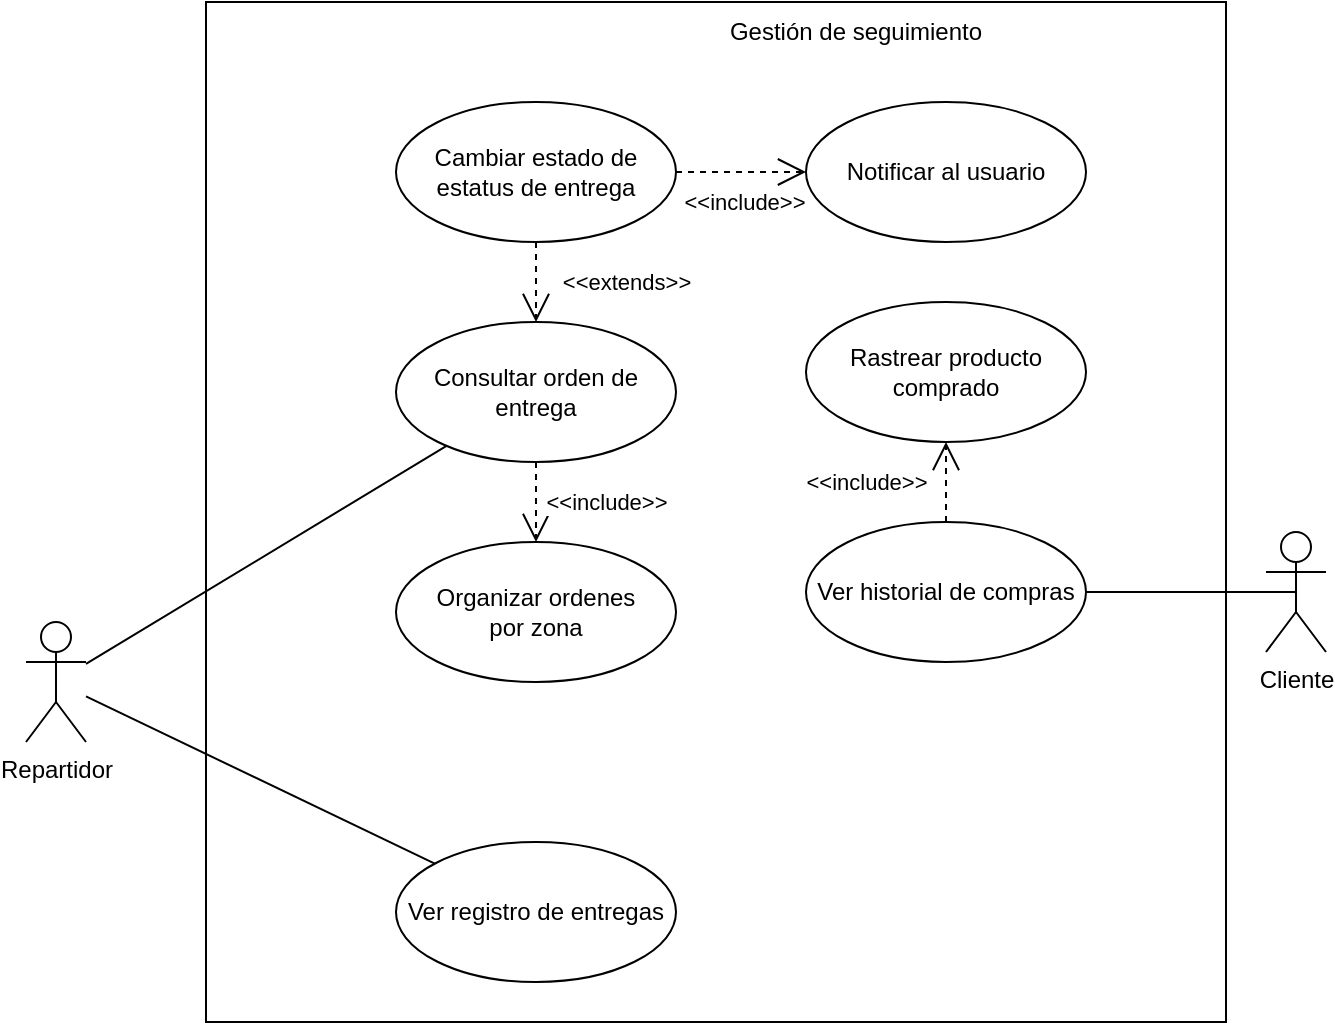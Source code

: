 <mxfile version="22.0.8" type="github">
  <diagram name="Page-1" id="b5b7bab2-c9e2-2cf4-8b2a-24fd1a2a6d21">
    <mxGraphModel dx="1434" dy="1951" grid="1" gridSize="10" guides="1" tooltips="1" connect="1" arrows="1" fold="1" page="1" pageScale="1" pageWidth="827" pageHeight="1169" background="none" math="0" shadow="0">
      <root>
        <mxCell id="0" />
        <mxCell id="1" parent="0" />
        <mxCell id="yHE04J4UbPPIJ_8c9aWm-1" value="" style="whiteSpace=wrap;html=1;aspect=fixed;" vertex="1" parent="1">
          <mxGeometry x="190" y="-20" width="510" height="510" as="geometry" />
        </mxCell>
        <mxCell id="yHE04J4UbPPIJ_8c9aWm-2" value="Repartidor" style="shape=umlActor;verticalLabelPosition=bottom;verticalAlign=top;html=1;outlineConnect=0;" vertex="1" parent="1">
          <mxGeometry x="100" y="290" width="30" height="60" as="geometry" />
        </mxCell>
        <mxCell id="yHE04J4UbPPIJ_8c9aWm-4" value="Consultar orden de entrega" style="ellipse;whiteSpace=wrap;html=1;" vertex="1" parent="1">
          <mxGeometry x="285" y="140" width="140" height="70" as="geometry" />
        </mxCell>
        <mxCell id="yHE04J4UbPPIJ_8c9aWm-5" value="Gestión de seguimiento" style="text;html=1;strokeColor=none;fillColor=none;align=center;verticalAlign=middle;whiteSpace=wrap;rounded=0;" vertex="1" parent="1">
          <mxGeometry x="440" y="-20" width="150" height="30" as="geometry" />
        </mxCell>
        <mxCell id="yHE04J4UbPPIJ_8c9aWm-6" value="Cambiar estado de estatus de entrega" style="ellipse;whiteSpace=wrap;html=1;" vertex="1" parent="1">
          <mxGeometry x="285" y="30" width="140" height="70" as="geometry" />
        </mxCell>
        <mxCell id="yHE04J4UbPPIJ_8c9aWm-7" value="Organizar ordenes&lt;br&gt;por zona" style="ellipse;whiteSpace=wrap;html=1;" vertex="1" parent="1">
          <mxGeometry x="285" y="250" width="140" height="70" as="geometry" />
        </mxCell>
        <mxCell id="yHE04J4UbPPIJ_8c9aWm-8" value="" style="endArrow=none;html=1;rounded=0;" edge="1" parent="1" source="yHE04J4UbPPIJ_8c9aWm-4" target="yHE04J4UbPPIJ_8c9aWm-2">
          <mxGeometry width="50" height="50" relative="1" as="geometry">
            <mxPoint x="30" y="370" as="sourcePoint" />
            <mxPoint x="80" y="320" as="targetPoint" />
          </mxGeometry>
        </mxCell>
        <mxCell id="yHE04J4UbPPIJ_8c9aWm-9" value="Ver registro de entregas" style="ellipse;whiteSpace=wrap;html=1;" vertex="1" parent="1">
          <mxGeometry x="285" y="400" width="140" height="70" as="geometry" />
        </mxCell>
        <mxCell id="yHE04J4UbPPIJ_8c9aWm-10" value="" style="endArrow=none;html=1;rounded=0;" edge="1" parent="1" source="yHE04J4UbPPIJ_8c9aWm-9" target="yHE04J4UbPPIJ_8c9aWm-2">
          <mxGeometry width="50" height="50" relative="1" as="geometry">
            <mxPoint x="60" y="440" as="sourcePoint" />
            <mxPoint x="110" y="390" as="targetPoint" />
          </mxGeometry>
        </mxCell>
        <mxCell id="yHE04J4UbPPIJ_8c9aWm-11" value="&amp;lt;&amp;lt;include&amp;gt;&amp;gt;" style="endArrow=open;endSize=12;dashed=1;html=1;rounded=0;" edge="1" parent="1" source="yHE04J4UbPPIJ_8c9aWm-4" target="yHE04J4UbPPIJ_8c9aWm-7">
          <mxGeometry y="35" width="160" relative="1" as="geometry">
            <mxPoint x="110" y="480" as="sourcePoint" />
            <mxPoint x="50" y="230" as="targetPoint" />
            <mxPoint as="offset" />
          </mxGeometry>
        </mxCell>
        <mxCell id="yHE04J4UbPPIJ_8c9aWm-13" value="&amp;lt;&amp;lt;extends&amp;gt;&amp;gt;" style="endArrow=open;endSize=12;dashed=1;html=1;rounded=0;" edge="1" parent="1" source="yHE04J4UbPPIJ_8c9aWm-6" target="yHE04J4UbPPIJ_8c9aWm-4">
          <mxGeometry y="45" width="160" relative="1" as="geometry">
            <mxPoint x="430" y="120" as="sourcePoint" />
            <mxPoint x="590" y="120" as="targetPoint" />
            <mxPoint as="offset" />
          </mxGeometry>
        </mxCell>
        <mxCell id="yHE04J4UbPPIJ_8c9aWm-14" value="Notificar al usuario" style="ellipse;whiteSpace=wrap;html=1;" vertex="1" parent="1">
          <mxGeometry x="490" y="30" width="140" height="70" as="geometry" />
        </mxCell>
        <mxCell id="yHE04J4UbPPIJ_8c9aWm-15" value="&amp;lt;&amp;lt;include&amp;gt;&amp;gt;" style="endArrow=open;endSize=12;dashed=1;html=1;rounded=0;" edge="1" parent="1" source="yHE04J4UbPPIJ_8c9aWm-6" target="yHE04J4UbPPIJ_8c9aWm-14">
          <mxGeometry x="0.043" y="-15" width="160" relative="1" as="geometry">
            <mxPoint x="930" y="140" as="sourcePoint" />
            <mxPoint x="770" y="250" as="targetPoint" />
            <mxPoint as="offset" />
          </mxGeometry>
        </mxCell>
        <mxCell id="yHE04J4UbPPIJ_8c9aWm-16" value="Cliente" style="shape=umlActor;verticalLabelPosition=bottom;verticalAlign=top;html=1;" vertex="1" parent="1">
          <mxGeometry x="720" y="245" width="30" height="60" as="geometry" />
        </mxCell>
        <mxCell id="yHE04J4UbPPIJ_8c9aWm-21" value="Rastrear producto comprado" style="ellipse;whiteSpace=wrap;html=1;" vertex="1" parent="1">
          <mxGeometry x="490" y="130" width="140" height="70" as="geometry" />
        </mxCell>
        <mxCell id="yHE04J4UbPPIJ_8c9aWm-23" value="Ver historial de compras" style="ellipse;whiteSpace=wrap;html=1;" vertex="1" parent="1">
          <mxGeometry x="490" y="240" width="140" height="70" as="geometry" />
        </mxCell>
        <mxCell id="yHE04J4UbPPIJ_8c9aWm-24" value="&amp;lt;&amp;lt;include&amp;gt;&amp;gt;" style="endArrow=open;endSize=12;dashed=1;html=1;rounded=0;" edge="1" parent="1" source="yHE04J4UbPPIJ_8c9aWm-23" target="yHE04J4UbPPIJ_8c9aWm-21">
          <mxGeometry y="40" width="160" relative="1" as="geometry">
            <mxPoint x="560" y="180" as="sourcePoint" />
            <mxPoint x="720" y="180" as="targetPoint" />
            <mxPoint as="offset" />
          </mxGeometry>
        </mxCell>
        <mxCell id="yHE04J4UbPPIJ_8c9aWm-25" value="" style="endArrow=none;html=1;rounded=0;entryX=0.5;entryY=0.5;entryDx=0;entryDy=0;entryPerimeter=0;" edge="1" parent="1" source="yHE04J4UbPPIJ_8c9aWm-23" target="yHE04J4UbPPIJ_8c9aWm-16">
          <mxGeometry width="50" height="50" relative="1" as="geometry">
            <mxPoint x="700" y="540" as="sourcePoint" />
            <mxPoint x="750" y="490" as="targetPoint" />
          </mxGeometry>
        </mxCell>
      </root>
    </mxGraphModel>
  </diagram>
</mxfile>
